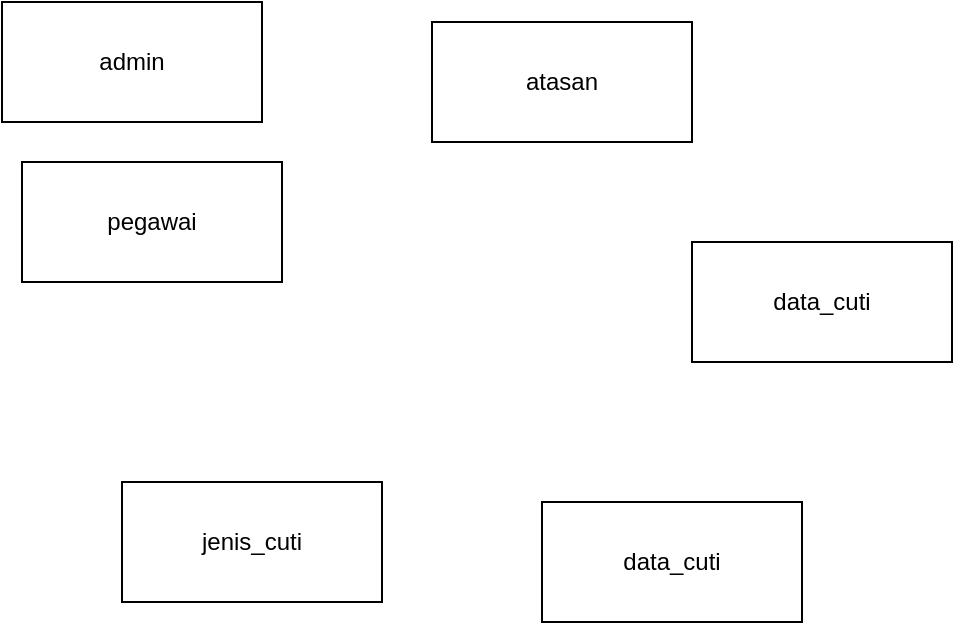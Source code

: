 <mxfile version="15.7.0" type="github">
  <diagram id="R2lEEEUBdFMjLlhIrx00" name="Page-1">
    <mxGraphModel dx="868" dy="429" grid="1" gridSize="10" guides="1" tooltips="1" connect="1" arrows="1" fold="1" page="1" pageScale="1" pageWidth="850" pageHeight="1100" math="0" shadow="0" extFonts="Permanent Marker^https://fonts.googleapis.com/css?family=Permanent+Marker">
      <root>
        <mxCell id="0" />
        <mxCell id="1" parent="0" />
        <mxCell id="C3NiiXCZWKII7ob9zv9W-2" value="admin" style="rounded=0;whiteSpace=wrap;html=1;" vertex="1" parent="1">
          <mxGeometry x="80" y="30" width="130" height="60" as="geometry" />
        </mxCell>
        <mxCell id="C3NiiXCZWKII7ob9zv9W-3" value="pegawai" style="rounded=0;whiteSpace=wrap;html=1;" vertex="1" parent="1">
          <mxGeometry x="90" y="110" width="130" height="60" as="geometry" />
        </mxCell>
        <mxCell id="C3NiiXCZWKII7ob9zv9W-4" value="atasan" style="rounded=0;whiteSpace=wrap;html=1;" vertex="1" parent="1">
          <mxGeometry x="295" y="40" width="130" height="60" as="geometry" />
        </mxCell>
        <mxCell id="C3NiiXCZWKII7ob9zv9W-5" value="data_cuti" style="rounded=0;whiteSpace=wrap;html=1;" vertex="1" parent="1">
          <mxGeometry x="350" y="280" width="130" height="60" as="geometry" />
        </mxCell>
        <mxCell id="C3NiiXCZWKII7ob9zv9W-6" value="jenis_cuti" style="rounded=0;whiteSpace=wrap;html=1;" vertex="1" parent="1">
          <mxGeometry x="140" y="270" width="130" height="60" as="geometry" />
        </mxCell>
        <mxCell id="C3NiiXCZWKII7ob9zv9W-7" value="data_cuti" style="rounded=0;whiteSpace=wrap;html=1;" vertex="1" parent="1">
          <mxGeometry x="425" y="150" width="130" height="60" as="geometry" />
        </mxCell>
      </root>
    </mxGraphModel>
  </diagram>
</mxfile>
